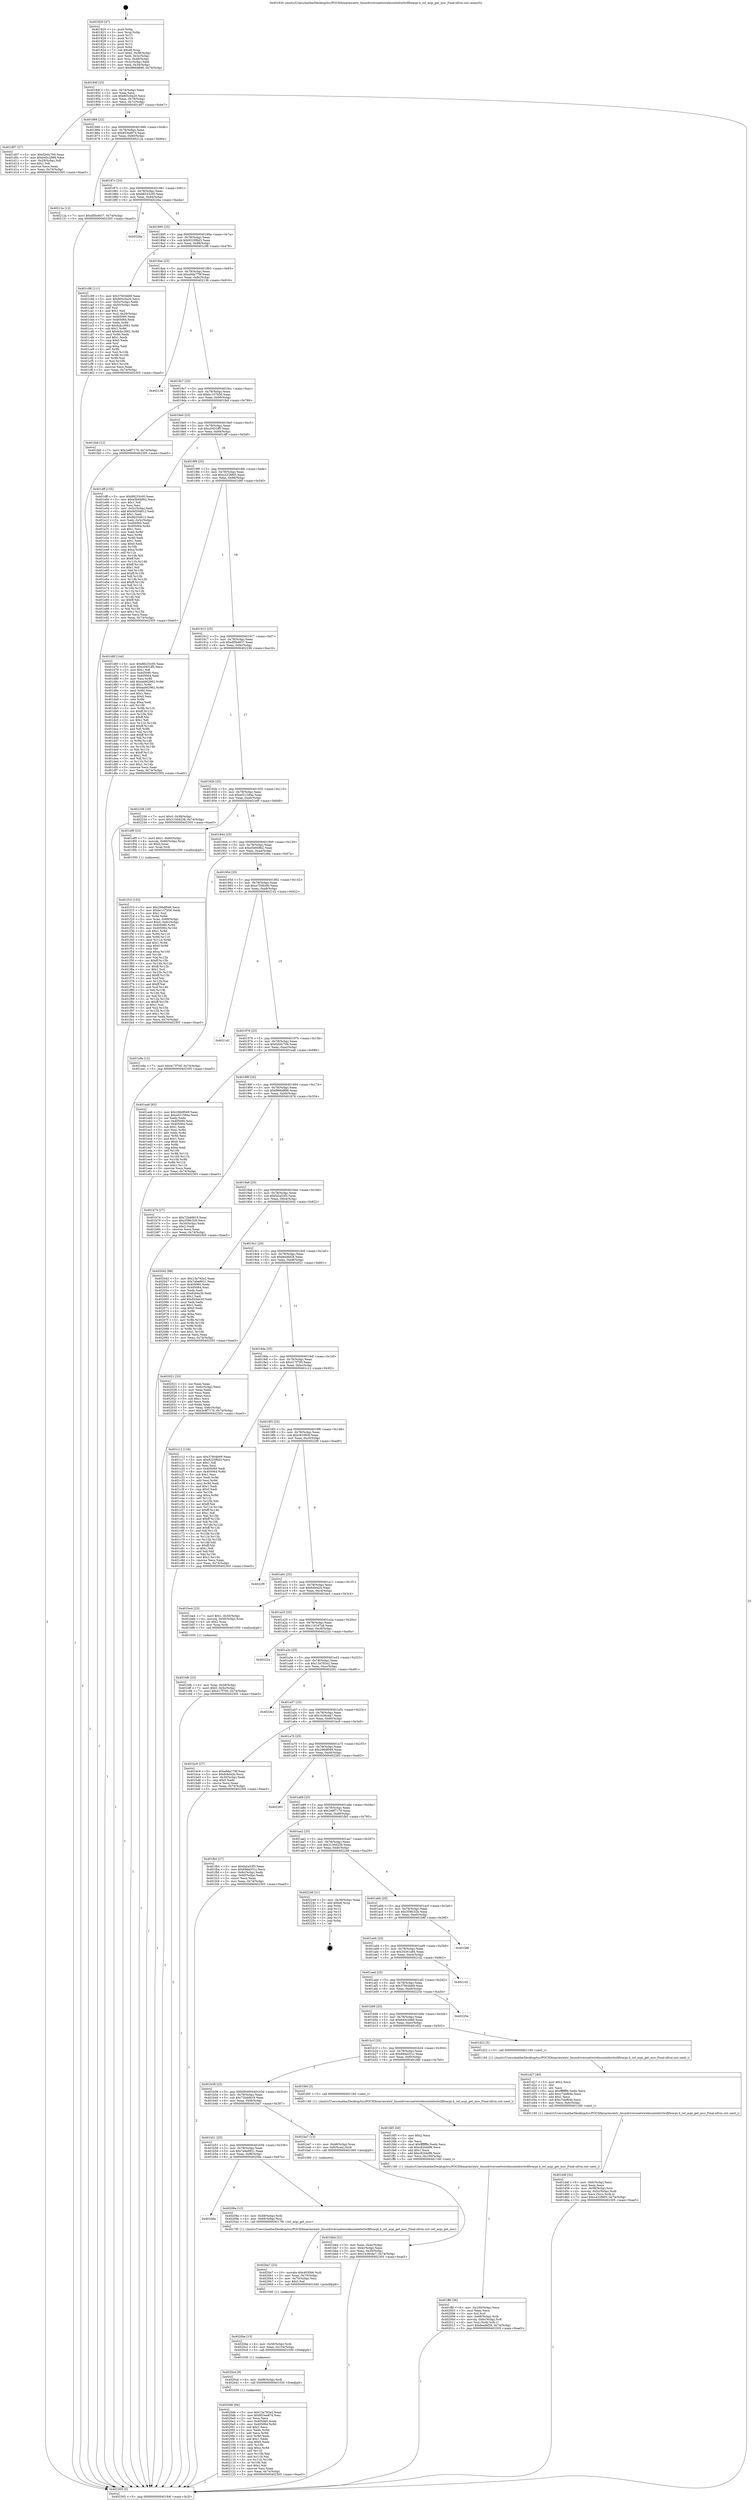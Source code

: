 digraph "0x401820" {
  label = "0x401820 (/mnt/c/Users/mathe/Desktop/tcc/POCII/binaries/extr_linuxdriversnetwirelessinteliwlwififwacpi.h_iwl_acpi_get_mcc_Final-ollvm.out::main(0))"
  labelloc = "t"
  node[shape=record]

  Entry [label="",width=0.3,height=0.3,shape=circle,fillcolor=black,style=filled]
  "0x40184f" [label="{
     0x40184f [23]\l
     | [instrs]\l
     &nbsp;&nbsp;0x40184f \<+3\>: mov -0x74(%rbp),%eax\l
     &nbsp;&nbsp;0x401852 \<+2\>: mov %eax,%ecx\l
     &nbsp;&nbsp;0x401854 \<+6\>: sub $0x805c0a20,%ecx\l
     &nbsp;&nbsp;0x40185a \<+3\>: mov %eax,-0x78(%rbp)\l
     &nbsp;&nbsp;0x40185d \<+3\>: mov %ecx,-0x7c(%rbp)\l
     &nbsp;&nbsp;0x401860 \<+6\>: je 0000000000401d07 \<main+0x4e7\>\l
  }"]
  "0x401d07" [label="{
     0x401d07 [27]\l
     | [instrs]\l
     &nbsp;&nbsp;0x401d07 \<+5\>: mov $0xf2b0c709,%eax\l
     &nbsp;&nbsp;0x401d0c \<+5\>: mov $0x640c2868,%ecx\l
     &nbsp;&nbsp;0x401d11 \<+3\>: mov -0x29(%rbp),%dl\l
     &nbsp;&nbsp;0x401d14 \<+3\>: test $0x1,%dl\l
     &nbsp;&nbsp;0x401d17 \<+3\>: cmovne %ecx,%eax\l
     &nbsp;&nbsp;0x401d1a \<+3\>: mov %eax,-0x74(%rbp)\l
     &nbsp;&nbsp;0x401d1d \<+5\>: jmp 0000000000402305 \<main+0xae5\>\l
  }"]
  "0x401866" [label="{
     0x401866 [22]\l
     | [instrs]\l
     &nbsp;&nbsp;0x401866 \<+5\>: jmp 000000000040186b \<main+0x4b\>\l
     &nbsp;&nbsp;0x40186b \<+3\>: mov -0x78(%rbp),%eax\l
     &nbsp;&nbsp;0x40186e \<+5\>: sub $0x853ee87d,%eax\l
     &nbsp;&nbsp;0x401873 \<+3\>: mov %eax,-0x80(%rbp)\l
     &nbsp;&nbsp;0x401876 \<+6\>: je 000000000040212a \<main+0x90a\>\l
  }"]
  Exit [label="",width=0.3,height=0.3,shape=circle,fillcolor=black,style=filled,peripheries=2]
  "0x40212a" [label="{
     0x40212a [12]\l
     | [instrs]\l
     &nbsp;&nbsp;0x40212a \<+7\>: movl $0xdf5b4637,-0x74(%rbp)\l
     &nbsp;&nbsp;0x402131 \<+5\>: jmp 0000000000402305 \<main+0xae5\>\l
  }"]
  "0x40187c" [label="{
     0x40187c [25]\l
     | [instrs]\l
     &nbsp;&nbsp;0x40187c \<+5\>: jmp 0000000000401881 \<main+0x61\>\l
     &nbsp;&nbsp;0x401881 \<+3\>: mov -0x78(%rbp),%eax\l
     &nbsp;&nbsp;0x401884 \<+5\>: sub $0x88233c00,%eax\l
     &nbsp;&nbsp;0x401889 \<+6\>: mov %eax,-0x84(%rbp)\l
     &nbsp;&nbsp;0x40188f \<+6\>: je 000000000040226a \<main+0xa4a\>\l
  }"]
  "0x4020d6" [label="{
     0x4020d6 [84]\l
     | [instrs]\l
     &nbsp;&nbsp;0x4020d6 \<+5\>: mov $0x13a792e2,%eax\l
     &nbsp;&nbsp;0x4020db \<+5\>: mov $0x853ee87d,%esi\l
     &nbsp;&nbsp;0x4020e0 \<+2\>: xor %ecx,%ecx\l
     &nbsp;&nbsp;0x4020e2 \<+7\>: mov 0x405060,%edx\l
     &nbsp;&nbsp;0x4020e9 \<+8\>: mov 0x405064,%r8d\l
     &nbsp;&nbsp;0x4020f1 \<+3\>: sub $0x1,%ecx\l
     &nbsp;&nbsp;0x4020f4 \<+3\>: mov %edx,%r9d\l
     &nbsp;&nbsp;0x4020f7 \<+3\>: add %ecx,%r9d\l
     &nbsp;&nbsp;0x4020fa \<+4\>: imul %r9d,%edx\l
     &nbsp;&nbsp;0x4020fe \<+3\>: and $0x1,%edx\l
     &nbsp;&nbsp;0x402101 \<+3\>: cmp $0x0,%edx\l
     &nbsp;&nbsp;0x402104 \<+4\>: sete %r10b\l
     &nbsp;&nbsp;0x402108 \<+4\>: cmp $0xa,%r8d\l
     &nbsp;&nbsp;0x40210c \<+4\>: setl %r11b\l
     &nbsp;&nbsp;0x402110 \<+3\>: mov %r10b,%bl\l
     &nbsp;&nbsp;0x402113 \<+3\>: and %r11b,%bl\l
     &nbsp;&nbsp;0x402116 \<+3\>: xor %r11b,%r10b\l
     &nbsp;&nbsp;0x402119 \<+3\>: or %r10b,%bl\l
     &nbsp;&nbsp;0x40211c \<+3\>: test $0x1,%bl\l
     &nbsp;&nbsp;0x40211f \<+3\>: cmovne %esi,%eax\l
     &nbsp;&nbsp;0x402122 \<+3\>: mov %eax,-0x74(%rbp)\l
     &nbsp;&nbsp;0x402125 \<+5\>: jmp 0000000000402305 \<main+0xae5\>\l
  }"]
  "0x40226a" [label="{
     0x40226a\l
  }", style=dashed]
  "0x401895" [label="{
     0x401895 [25]\l
     | [instrs]\l
     &nbsp;&nbsp;0x401895 \<+5\>: jmp 000000000040189a \<main+0x7a\>\l
     &nbsp;&nbsp;0x40189a \<+3\>: mov -0x78(%rbp),%eax\l
     &nbsp;&nbsp;0x40189d \<+5\>: sub $0x9225f6d3,%eax\l
     &nbsp;&nbsp;0x4018a2 \<+6\>: mov %eax,-0x88(%rbp)\l
     &nbsp;&nbsp;0x4018a8 \<+6\>: je 0000000000401c98 \<main+0x478\>\l
  }"]
  "0x4020cd" [label="{
     0x4020cd [9]\l
     | [instrs]\l
     &nbsp;&nbsp;0x4020cd \<+4\>: mov -0x68(%rbp),%rdi\l
     &nbsp;&nbsp;0x4020d1 \<+5\>: call 0000000000401030 \<free@plt\>\l
     | [calls]\l
     &nbsp;&nbsp;0x401030 \{1\} (unknown)\l
  }"]
  "0x401c98" [label="{
     0x401c98 [111]\l
     | [instrs]\l
     &nbsp;&nbsp;0x401c98 \<+5\>: mov $0x37604b69,%eax\l
     &nbsp;&nbsp;0x401c9d \<+5\>: mov $0x805c0a20,%ecx\l
     &nbsp;&nbsp;0x401ca2 \<+3\>: mov -0x5c(%rbp),%edx\l
     &nbsp;&nbsp;0x401ca5 \<+3\>: cmp -0x50(%rbp),%edx\l
     &nbsp;&nbsp;0x401ca8 \<+4\>: setl %sil\l
     &nbsp;&nbsp;0x401cac \<+4\>: and $0x1,%sil\l
     &nbsp;&nbsp;0x401cb0 \<+4\>: mov %sil,-0x29(%rbp)\l
     &nbsp;&nbsp;0x401cb4 \<+7\>: mov 0x405060,%edx\l
     &nbsp;&nbsp;0x401cbb \<+7\>: mov 0x405064,%edi\l
     &nbsp;&nbsp;0x401cc2 \<+3\>: mov %edx,%r8d\l
     &nbsp;&nbsp;0x401cc5 \<+7\>: sub $0x6cbc3081,%r8d\l
     &nbsp;&nbsp;0x401ccc \<+4\>: sub $0x1,%r8d\l
     &nbsp;&nbsp;0x401cd0 \<+7\>: add $0x6cbc3081,%r8d\l
     &nbsp;&nbsp;0x401cd7 \<+4\>: imul %r8d,%edx\l
     &nbsp;&nbsp;0x401cdb \<+3\>: and $0x1,%edx\l
     &nbsp;&nbsp;0x401cde \<+3\>: cmp $0x0,%edx\l
     &nbsp;&nbsp;0x401ce1 \<+4\>: sete %sil\l
     &nbsp;&nbsp;0x401ce5 \<+3\>: cmp $0xa,%edi\l
     &nbsp;&nbsp;0x401ce8 \<+4\>: setl %r9b\l
     &nbsp;&nbsp;0x401cec \<+3\>: mov %sil,%r10b\l
     &nbsp;&nbsp;0x401cef \<+3\>: and %r9b,%r10b\l
     &nbsp;&nbsp;0x401cf2 \<+3\>: xor %r9b,%sil\l
     &nbsp;&nbsp;0x401cf5 \<+3\>: or %sil,%r10b\l
     &nbsp;&nbsp;0x401cf8 \<+4\>: test $0x1,%r10b\l
     &nbsp;&nbsp;0x401cfc \<+3\>: cmovne %ecx,%eax\l
     &nbsp;&nbsp;0x401cff \<+3\>: mov %eax,-0x74(%rbp)\l
     &nbsp;&nbsp;0x401d02 \<+5\>: jmp 0000000000402305 \<main+0xae5\>\l
  }"]
  "0x4018ae" [label="{
     0x4018ae [25]\l
     | [instrs]\l
     &nbsp;&nbsp;0x4018ae \<+5\>: jmp 00000000004018b3 \<main+0x93\>\l
     &nbsp;&nbsp;0x4018b3 \<+3\>: mov -0x78(%rbp),%eax\l
     &nbsp;&nbsp;0x4018b6 \<+5\>: sub $0xa9da779f,%eax\l
     &nbsp;&nbsp;0x4018bb \<+6\>: mov %eax,-0x8c(%rbp)\l
     &nbsp;&nbsp;0x4018c1 \<+6\>: je 0000000000402136 \<main+0x916\>\l
  }"]
  "0x4020be" [label="{
     0x4020be [15]\l
     | [instrs]\l
     &nbsp;&nbsp;0x4020be \<+4\>: mov -0x58(%rbp),%rdi\l
     &nbsp;&nbsp;0x4020c2 \<+6\>: mov %eax,-0x104(%rbp)\l
     &nbsp;&nbsp;0x4020c8 \<+5\>: call 0000000000401030 \<free@plt\>\l
     | [calls]\l
     &nbsp;&nbsp;0x401030 \{1\} (unknown)\l
  }"]
  "0x402136" [label="{
     0x402136\l
  }", style=dashed]
  "0x4018c7" [label="{
     0x4018c7 [25]\l
     | [instrs]\l
     &nbsp;&nbsp;0x4018c7 \<+5\>: jmp 00000000004018cc \<main+0xac\>\l
     &nbsp;&nbsp;0x4018cc \<+3\>: mov -0x78(%rbp),%eax\l
     &nbsp;&nbsp;0x4018cf \<+5\>: sub $0xbc157b56,%eax\l
     &nbsp;&nbsp;0x4018d4 \<+6\>: mov %eax,-0x90(%rbp)\l
     &nbsp;&nbsp;0x4018da \<+6\>: je 0000000000401fa9 \<main+0x789\>\l
  }"]
  "0x4020a7" [label="{
     0x4020a7 [23]\l
     | [instrs]\l
     &nbsp;&nbsp;0x4020a7 \<+10\>: movabs $0x4030b6,%rdi\l
     &nbsp;&nbsp;0x4020b1 \<+3\>: mov %eax,-0x70(%rbp)\l
     &nbsp;&nbsp;0x4020b4 \<+3\>: mov -0x70(%rbp),%esi\l
     &nbsp;&nbsp;0x4020b7 \<+2\>: mov $0x0,%al\l
     &nbsp;&nbsp;0x4020b9 \<+5\>: call 0000000000401040 \<printf@plt\>\l
     | [calls]\l
     &nbsp;&nbsp;0x401040 \{1\} (unknown)\l
  }"]
  "0x401fa9" [label="{
     0x401fa9 [12]\l
     | [instrs]\l
     &nbsp;&nbsp;0x401fa9 \<+7\>: movl $0x2e8f7176,-0x74(%rbp)\l
     &nbsp;&nbsp;0x401fb0 \<+5\>: jmp 0000000000402305 \<main+0xae5\>\l
  }"]
  "0x4018e0" [label="{
     0x4018e0 [25]\l
     | [instrs]\l
     &nbsp;&nbsp;0x4018e0 \<+5\>: jmp 00000000004018e5 \<main+0xc5\>\l
     &nbsp;&nbsp;0x4018e5 \<+3\>: mov -0x78(%rbp),%eax\l
     &nbsp;&nbsp;0x4018e8 \<+5\>: sub $0xc0451ff5,%eax\l
     &nbsp;&nbsp;0x4018ed \<+6\>: mov %eax,-0x94(%rbp)\l
     &nbsp;&nbsp;0x4018f3 \<+6\>: je 0000000000401dff \<main+0x5df\>\l
  }"]
  "0x401b6a" [label="{
     0x401b6a\l
  }", style=dashed]
  "0x401dff" [label="{
     0x401dff [155]\l
     | [instrs]\l
     &nbsp;&nbsp;0x401dff \<+5\>: mov $0x88233c00,%eax\l
     &nbsp;&nbsp;0x401e04 \<+5\>: mov $0xe5b949b2,%ecx\l
     &nbsp;&nbsp;0x401e09 \<+2\>: mov $0x1,%dl\l
     &nbsp;&nbsp;0x401e0b \<+2\>: xor %esi,%esi\l
     &nbsp;&nbsp;0x401e0d \<+3\>: mov -0x5c(%rbp),%edi\l
     &nbsp;&nbsp;0x401e10 \<+6\>: add $0x9d354612,%edi\l
     &nbsp;&nbsp;0x401e16 \<+3\>: add $0x1,%edi\l
     &nbsp;&nbsp;0x401e19 \<+6\>: sub $0x9d354612,%edi\l
     &nbsp;&nbsp;0x401e1f \<+3\>: mov %edi,-0x5c(%rbp)\l
     &nbsp;&nbsp;0x401e22 \<+7\>: mov 0x405060,%edi\l
     &nbsp;&nbsp;0x401e29 \<+8\>: mov 0x405064,%r8d\l
     &nbsp;&nbsp;0x401e31 \<+3\>: sub $0x1,%esi\l
     &nbsp;&nbsp;0x401e34 \<+3\>: mov %edi,%r9d\l
     &nbsp;&nbsp;0x401e37 \<+3\>: add %esi,%r9d\l
     &nbsp;&nbsp;0x401e3a \<+4\>: imul %r9d,%edi\l
     &nbsp;&nbsp;0x401e3e \<+3\>: and $0x1,%edi\l
     &nbsp;&nbsp;0x401e41 \<+3\>: cmp $0x0,%edi\l
     &nbsp;&nbsp;0x401e44 \<+4\>: sete %r10b\l
     &nbsp;&nbsp;0x401e48 \<+4\>: cmp $0xa,%r8d\l
     &nbsp;&nbsp;0x401e4c \<+4\>: setl %r11b\l
     &nbsp;&nbsp;0x401e50 \<+3\>: mov %r10b,%bl\l
     &nbsp;&nbsp;0x401e53 \<+3\>: xor $0xff,%bl\l
     &nbsp;&nbsp;0x401e56 \<+3\>: mov %r11b,%r14b\l
     &nbsp;&nbsp;0x401e59 \<+4\>: xor $0xff,%r14b\l
     &nbsp;&nbsp;0x401e5d \<+3\>: xor $0x1,%dl\l
     &nbsp;&nbsp;0x401e60 \<+3\>: mov %bl,%r15b\l
     &nbsp;&nbsp;0x401e63 \<+4\>: and $0xff,%r15b\l
     &nbsp;&nbsp;0x401e67 \<+3\>: and %dl,%r10b\l
     &nbsp;&nbsp;0x401e6a \<+3\>: mov %r14b,%r12b\l
     &nbsp;&nbsp;0x401e6d \<+4\>: and $0xff,%r12b\l
     &nbsp;&nbsp;0x401e71 \<+3\>: and %dl,%r11b\l
     &nbsp;&nbsp;0x401e74 \<+3\>: or %r10b,%r15b\l
     &nbsp;&nbsp;0x401e77 \<+3\>: or %r11b,%r12b\l
     &nbsp;&nbsp;0x401e7a \<+3\>: xor %r12b,%r15b\l
     &nbsp;&nbsp;0x401e7d \<+3\>: or %r14b,%bl\l
     &nbsp;&nbsp;0x401e80 \<+3\>: xor $0xff,%bl\l
     &nbsp;&nbsp;0x401e83 \<+3\>: or $0x1,%dl\l
     &nbsp;&nbsp;0x401e86 \<+2\>: and %dl,%bl\l
     &nbsp;&nbsp;0x401e88 \<+3\>: or %bl,%r15b\l
     &nbsp;&nbsp;0x401e8b \<+4\>: test $0x1,%r15b\l
     &nbsp;&nbsp;0x401e8f \<+3\>: cmovne %ecx,%eax\l
     &nbsp;&nbsp;0x401e92 \<+3\>: mov %eax,-0x74(%rbp)\l
     &nbsp;&nbsp;0x401e95 \<+5\>: jmp 0000000000402305 \<main+0xae5\>\l
  }"]
  "0x4018f9" [label="{
     0x4018f9 [25]\l
     | [instrs]\l
     &nbsp;&nbsp;0x4018f9 \<+5\>: jmp 00000000004018fe \<main+0xde\>\l
     &nbsp;&nbsp;0x4018fe \<+3\>: mov -0x78(%rbp),%eax\l
     &nbsp;&nbsp;0x401901 \<+5\>: sub $0xc42286f3,%eax\l
     &nbsp;&nbsp;0x401906 \<+6\>: mov %eax,-0x98(%rbp)\l
     &nbsp;&nbsp;0x40190c \<+6\>: je 0000000000401d6f \<main+0x54f\>\l
  }"]
  "0x40209a" [label="{
     0x40209a [13]\l
     | [instrs]\l
     &nbsp;&nbsp;0x40209a \<+4\>: mov -0x58(%rbp),%rdi\l
     &nbsp;&nbsp;0x40209e \<+4\>: mov -0x68(%rbp),%rsi\l
     &nbsp;&nbsp;0x4020a2 \<+5\>: call 00000000004017f0 \<iwl_acpi_get_mcc\>\l
     | [calls]\l
     &nbsp;&nbsp;0x4017f0 \{1\} (/mnt/c/Users/mathe/Desktop/tcc/POCII/binaries/extr_linuxdriversnetwirelessinteliwlwififwacpi.h_iwl_acpi_get_mcc_Final-ollvm.out::iwl_acpi_get_mcc)\l
  }"]
  "0x401d6f" [label="{
     0x401d6f [144]\l
     | [instrs]\l
     &nbsp;&nbsp;0x401d6f \<+5\>: mov $0x88233c00,%eax\l
     &nbsp;&nbsp;0x401d74 \<+5\>: mov $0xc0451ff5,%ecx\l
     &nbsp;&nbsp;0x401d79 \<+2\>: mov $0x1,%dl\l
     &nbsp;&nbsp;0x401d7b \<+7\>: mov 0x405060,%esi\l
     &nbsp;&nbsp;0x401d82 \<+7\>: mov 0x405064,%edi\l
     &nbsp;&nbsp;0x401d89 \<+3\>: mov %esi,%r8d\l
     &nbsp;&nbsp;0x401d8c \<+7\>: add $0xaa662962,%r8d\l
     &nbsp;&nbsp;0x401d93 \<+4\>: sub $0x1,%r8d\l
     &nbsp;&nbsp;0x401d97 \<+7\>: sub $0xaa662962,%r8d\l
     &nbsp;&nbsp;0x401d9e \<+4\>: imul %r8d,%esi\l
     &nbsp;&nbsp;0x401da2 \<+3\>: and $0x1,%esi\l
     &nbsp;&nbsp;0x401da5 \<+3\>: cmp $0x0,%esi\l
     &nbsp;&nbsp;0x401da8 \<+4\>: sete %r9b\l
     &nbsp;&nbsp;0x401dac \<+3\>: cmp $0xa,%edi\l
     &nbsp;&nbsp;0x401daf \<+4\>: setl %r10b\l
     &nbsp;&nbsp;0x401db3 \<+3\>: mov %r9b,%r11b\l
     &nbsp;&nbsp;0x401db6 \<+4\>: xor $0xff,%r11b\l
     &nbsp;&nbsp;0x401dba \<+3\>: mov %r10b,%bl\l
     &nbsp;&nbsp;0x401dbd \<+3\>: xor $0xff,%bl\l
     &nbsp;&nbsp;0x401dc0 \<+3\>: xor $0x1,%dl\l
     &nbsp;&nbsp;0x401dc3 \<+3\>: mov %r11b,%r14b\l
     &nbsp;&nbsp;0x401dc6 \<+4\>: and $0xff,%r14b\l
     &nbsp;&nbsp;0x401dca \<+3\>: and %dl,%r9b\l
     &nbsp;&nbsp;0x401dcd \<+3\>: mov %bl,%r15b\l
     &nbsp;&nbsp;0x401dd0 \<+4\>: and $0xff,%r15b\l
     &nbsp;&nbsp;0x401dd4 \<+3\>: and %dl,%r10b\l
     &nbsp;&nbsp;0x401dd7 \<+3\>: or %r9b,%r14b\l
     &nbsp;&nbsp;0x401dda \<+3\>: or %r10b,%r15b\l
     &nbsp;&nbsp;0x401ddd \<+3\>: xor %r15b,%r14b\l
     &nbsp;&nbsp;0x401de0 \<+3\>: or %bl,%r11b\l
     &nbsp;&nbsp;0x401de3 \<+4\>: xor $0xff,%r11b\l
     &nbsp;&nbsp;0x401de7 \<+3\>: or $0x1,%dl\l
     &nbsp;&nbsp;0x401dea \<+3\>: and %dl,%r11b\l
     &nbsp;&nbsp;0x401ded \<+3\>: or %r11b,%r14b\l
     &nbsp;&nbsp;0x401df0 \<+4\>: test $0x1,%r14b\l
     &nbsp;&nbsp;0x401df4 \<+3\>: cmovne %ecx,%eax\l
     &nbsp;&nbsp;0x401df7 \<+3\>: mov %eax,-0x74(%rbp)\l
     &nbsp;&nbsp;0x401dfa \<+5\>: jmp 0000000000402305 \<main+0xae5\>\l
  }"]
  "0x401912" [label="{
     0x401912 [25]\l
     | [instrs]\l
     &nbsp;&nbsp;0x401912 \<+5\>: jmp 0000000000401917 \<main+0xf7\>\l
     &nbsp;&nbsp;0x401917 \<+3\>: mov -0x78(%rbp),%eax\l
     &nbsp;&nbsp;0x40191a \<+5\>: sub $0xdf5b4637,%eax\l
     &nbsp;&nbsp;0x40191f \<+6\>: mov %eax,-0x9c(%rbp)\l
     &nbsp;&nbsp;0x401925 \<+6\>: je 0000000000402236 \<main+0xa16\>\l
  }"]
  "0x401ffd" [label="{
     0x401ffd [36]\l
     | [instrs]\l
     &nbsp;&nbsp;0x401ffd \<+6\>: mov -0x100(%rbp),%ecx\l
     &nbsp;&nbsp;0x402003 \<+3\>: imul %eax,%ecx\l
     &nbsp;&nbsp;0x402006 \<+3\>: mov %cl,%sil\l
     &nbsp;&nbsp;0x402009 \<+4\>: mov -0x68(%rbp),%rdi\l
     &nbsp;&nbsp;0x40200d \<+4\>: movslq -0x6c(%rbp),%r8\l
     &nbsp;&nbsp;0x402011 \<+4\>: mov %sil,(%rdi,%r8,1)\l
     &nbsp;&nbsp;0x402015 \<+7\>: movl $0xfeedbf28,-0x74(%rbp)\l
     &nbsp;&nbsp;0x40201c \<+5\>: jmp 0000000000402305 \<main+0xae5\>\l
  }"]
  "0x402236" [label="{
     0x402236 [19]\l
     | [instrs]\l
     &nbsp;&nbsp;0x402236 \<+7\>: movl $0x0,-0x38(%rbp)\l
     &nbsp;&nbsp;0x40223d \<+7\>: movl $0x3150d238,-0x74(%rbp)\l
     &nbsp;&nbsp;0x402244 \<+5\>: jmp 0000000000402305 \<main+0xae5\>\l
  }"]
  "0x40192b" [label="{
     0x40192b [25]\l
     | [instrs]\l
     &nbsp;&nbsp;0x40192b \<+5\>: jmp 0000000000401930 \<main+0x110\>\l
     &nbsp;&nbsp;0x401930 \<+3\>: mov -0x78(%rbp),%eax\l
     &nbsp;&nbsp;0x401933 \<+5\>: sub $0xe021584a,%eax\l
     &nbsp;&nbsp;0x401938 \<+6\>: mov %eax,-0xa0(%rbp)\l
     &nbsp;&nbsp;0x40193e \<+6\>: je 0000000000401ef9 \<main+0x6d9\>\l
  }"]
  "0x401fd5" [label="{
     0x401fd5 [40]\l
     | [instrs]\l
     &nbsp;&nbsp;0x401fd5 \<+5\>: mov $0x2,%ecx\l
     &nbsp;&nbsp;0x401fda \<+1\>: cltd\l
     &nbsp;&nbsp;0x401fdb \<+2\>: idiv %ecx\l
     &nbsp;&nbsp;0x401fdd \<+6\>: imul $0xfffffffe,%edx,%ecx\l
     &nbsp;&nbsp;0x401fe3 \<+6\>: sub $0xc8244df6,%ecx\l
     &nbsp;&nbsp;0x401fe9 \<+3\>: add $0x1,%ecx\l
     &nbsp;&nbsp;0x401fec \<+6\>: add $0xc8244df6,%ecx\l
     &nbsp;&nbsp;0x401ff2 \<+6\>: mov %ecx,-0x100(%rbp)\l
     &nbsp;&nbsp;0x401ff8 \<+5\>: call 0000000000401160 \<next_i\>\l
     | [calls]\l
     &nbsp;&nbsp;0x401160 \{1\} (/mnt/c/Users/mathe/Desktop/tcc/POCII/binaries/extr_linuxdriversnetwirelessinteliwlwififwacpi.h_iwl_acpi_get_mcc_Final-ollvm.out::next_i)\l
  }"]
  "0x401ef9" [label="{
     0x401ef9 [23]\l
     | [instrs]\l
     &nbsp;&nbsp;0x401ef9 \<+7\>: movl $0x1,-0x60(%rbp)\l
     &nbsp;&nbsp;0x401f00 \<+4\>: movslq -0x60(%rbp),%rax\l
     &nbsp;&nbsp;0x401f04 \<+4\>: shl $0x0,%rax\l
     &nbsp;&nbsp;0x401f08 \<+3\>: mov %rax,%rdi\l
     &nbsp;&nbsp;0x401f0b \<+5\>: call 0000000000401050 \<malloc@plt\>\l
     | [calls]\l
     &nbsp;&nbsp;0x401050 \{1\} (unknown)\l
  }"]
  "0x401944" [label="{
     0x401944 [25]\l
     | [instrs]\l
     &nbsp;&nbsp;0x401944 \<+5\>: jmp 0000000000401949 \<main+0x129\>\l
     &nbsp;&nbsp;0x401949 \<+3\>: mov -0x78(%rbp),%eax\l
     &nbsp;&nbsp;0x40194c \<+5\>: sub $0xe5b949b2,%eax\l
     &nbsp;&nbsp;0x401951 \<+6\>: mov %eax,-0xa4(%rbp)\l
     &nbsp;&nbsp;0x401957 \<+6\>: je 0000000000401e9a \<main+0x67a\>\l
  }"]
  "0x401f10" [label="{
     0x401f10 [153]\l
     | [instrs]\l
     &nbsp;&nbsp;0x401f10 \<+5\>: mov $0x296df049,%ecx\l
     &nbsp;&nbsp;0x401f15 \<+5\>: mov $0xbc157b56,%edx\l
     &nbsp;&nbsp;0x401f1a \<+3\>: mov $0x1,%sil\l
     &nbsp;&nbsp;0x401f1d \<+3\>: xor %r8d,%r8d\l
     &nbsp;&nbsp;0x401f20 \<+4\>: mov %rax,-0x68(%rbp)\l
     &nbsp;&nbsp;0x401f24 \<+7\>: movl $0x0,-0x6c(%rbp)\l
     &nbsp;&nbsp;0x401f2b \<+8\>: mov 0x405060,%r9d\l
     &nbsp;&nbsp;0x401f33 \<+8\>: mov 0x405064,%r10d\l
     &nbsp;&nbsp;0x401f3b \<+4\>: sub $0x1,%r8d\l
     &nbsp;&nbsp;0x401f3f \<+3\>: mov %r9d,%r11d\l
     &nbsp;&nbsp;0x401f42 \<+3\>: add %r8d,%r11d\l
     &nbsp;&nbsp;0x401f45 \<+4\>: imul %r11d,%r9d\l
     &nbsp;&nbsp;0x401f49 \<+4\>: and $0x1,%r9d\l
     &nbsp;&nbsp;0x401f4d \<+4\>: cmp $0x0,%r9d\l
     &nbsp;&nbsp;0x401f51 \<+3\>: sete %bl\l
     &nbsp;&nbsp;0x401f54 \<+4\>: cmp $0xa,%r10d\l
     &nbsp;&nbsp;0x401f58 \<+4\>: setl %r14b\l
     &nbsp;&nbsp;0x401f5c \<+3\>: mov %bl,%r15b\l
     &nbsp;&nbsp;0x401f5f \<+4\>: xor $0xff,%r15b\l
     &nbsp;&nbsp;0x401f63 \<+3\>: mov %r14b,%r12b\l
     &nbsp;&nbsp;0x401f66 \<+4\>: xor $0xff,%r12b\l
     &nbsp;&nbsp;0x401f6a \<+4\>: xor $0x1,%sil\l
     &nbsp;&nbsp;0x401f6e \<+3\>: mov %r15b,%r13b\l
     &nbsp;&nbsp;0x401f71 \<+4\>: and $0xff,%r13b\l
     &nbsp;&nbsp;0x401f75 \<+3\>: and %sil,%bl\l
     &nbsp;&nbsp;0x401f78 \<+3\>: mov %r12b,%al\l
     &nbsp;&nbsp;0x401f7b \<+2\>: and $0xff,%al\l
     &nbsp;&nbsp;0x401f7d \<+3\>: and %sil,%r14b\l
     &nbsp;&nbsp;0x401f80 \<+3\>: or %bl,%r13b\l
     &nbsp;&nbsp;0x401f83 \<+3\>: or %r14b,%al\l
     &nbsp;&nbsp;0x401f86 \<+3\>: xor %al,%r13b\l
     &nbsp;&nbsp;0x401f89 \<+3\>: or %r12b,%r15b\l
     &nbsp;&nbsp;0x401f8c \<+4\>: xor $0xff,%r15b\l
     &nbsp;&nbsp;0x401f90 \<+4\>: or $0x1,%sil\l
     &nbsp;&nbsp;0x401f94 \<+3\>: and %sil,%r15b\l
     &nbsp;&nbsp;0x401f97 \<+3\>: or %r15b,%r13b\l
     &nbsp;&nbsp;0x401f9a \<+4\>: test $0x1,%r13b\l
     &nbsp;&nbsp;0x401f9e \<+3\>: cmovne %edx,%ecx\l
     &nbsp;&nbsp;0x401fa1 \<+3\>: mov %ecx,-0x74(%rbp)\l
     &nbsp;&nbsp;0x401fa4 \<+5\>: jmp 0000000000402305 \<main+0xae5\>\l
  }"]
  "0x401e9a" [label="{
     0x401e9a [12]\l
     | [instrs]\l
     &nbsp;&nbsp;0x401e9a \<+7\>: movl $0x417f700,-0x74(%rbp)\l
     &nbsp;&nbsp;0x401ea1 \<+5\>: jmp 0000000000402305 \<main+0xae5\>\l
  }"]
  "0x40195d" [label="{
     0x40195d [25]\l
     | [instrs]\l
     &nbsp;&nbsp;0x40195d \<+5\>: jmp 0000000000401962 \<main+0x142\>\l
     &nbsp;&nbsp;0x401962 \<+3\>: mov -0x78(%rbp),%eax\l
     &nbsp;&nbsp;0x401965 \<+5\>: sub $0xe720bc0b,%eax\l
     &nbsp;&nbsp;0x40196a \<+6\>: mov %eax,-0xa8(%rbp)\l
     &nbsp;&nbsp;0x401970 \<+6\>: je 0000000000402142 \<main+0x922\>\l
  }"]
  "0x401d4f" [label="{
     0x401d4f [32]\l
     | [instrs]\l
     &nbsp;&nbsp;0x401d4f \<+6\>: mov -0xfc(%rbp),%ecx\l
     &nbsp;&nbsp;0x401d55 \<+3\>: imul %eax,%ecx\l
     &nbsp;&nbsp;0x401d58 \<+4\>: mov -0x58(%rbp),%rsi\l
     &nbsp;&nbsp;0x401d5c \<+4\>: movslq -0x5c(%rbp),%rdi\l
     &nbsp;&nbsp;0x401d60 \<+3\>: mov %ecx,(%rsi,%rdi,4)\l
     &nbsp;&nbsp;0x401d63 \<+7\>: movl $0xc42286f3,-0x74(%rbp)\l
     &nbsp;&nbsp;0x401d6a \<+5\>: jmp 0000000000402305 \<main+0xae5\>\l
  }"]
  "0x402142" [label="{
     0x402142\l
  }", style=dashed]
  "0x401976" [label="{
     0x401976 [25]\l
     | [instrs]\l
     &nbsp;&nbsp;0x401976 \<+5\>: jmp 000000000040197b \<main+0x15b\>\l
     &nbsp;&nbsp;0x40197b \<+3\>: mov -0x78(%rbp),%eax\l
     &nbsp;&nbsp;0x40197e \<+5\>: sub $0xf2b0c709,%eax\l
     &nbsp;&nbsp;0x401983 \<+6\>: mov %eax,-0xac(%rbp)\l
     &nbsp;&nbsp;0x401989 \<+6\>: je 0000000000401ea6 \<main+0x686\>\l
  }"]
  "0x401d27" [label="{
     0x401d27 [40]\l
     | [instrs]\l
     &nbsp;&nbsp;0x401d27 \<+5\>: mov $0x2,%ecx\l
     &nbsp;&nbsp;0x401d2c \<+1\>: cltd\l
     &nbsp;&nbsp;0x401d2d \<+2\>: idiv %ecx\l
     &nbsp;&nbsp;0x401d2f \<+6\>: imul $0xfffffffe,%edx,%ecx\l
     &nbsp;&nbsp;0x401d35 \<+6\>: add $0xc7abf64b,%ecx\l
     &nbsp;&nbsp;0x401d3b \<+3\>: add $0x1,%ecx\l
     &nbsp;&nbsp;0x401d3e \<+6\>: sub $0xc7abf64b,%ecx\l
     &nbsp;&nbsp;0x401d44 \<+6\>: mov %ecx,-0xfc(%rbp)\l
     &nbsp;&nbsp;0x401d4a \<+5\>: call 0000000000401160 \<next_i\>\l
     | [calls]\l
     &nbsp;&nbsp;0x401160 \{1\} (/mnt/c/Users/mathe/Desktop/tcc/POCII/binaries/extr_linuxdriversnetwirelessinteliwlwififwacpi.h_iwl_acpi_get_mcc_Final-ollvm.out::next_i)\l
  }"]
  "0x401ea6" [label="{
     0x401ea6 [83]\l
     | [instrs]\l
     &nbsp;&nbsp;0x401ea6 \<+5\>: mov $0x296df049,%eax\l
     &nbsp;&nbsp;0x401eab \<+5\>: mov $0xe021584a,%ecx\l
     &nbsp;&nbsp;0x401eb0 \<+2\>: xor %edx,%edx\l
     &nbsp;&nbsp;0x401eb2 \<+7\>: mov 0x405060,%esi\l
     &nbsp;&nbsp;0x401eb9 \<+7\>: mov 0x405064,%edi\l
     &nbsp;&nbsp;0x401ec0 \<+3\>: sub $0x1,%edx\l
     &nbsp;&nbsp;0x401ec3 \<+3\>: mov %esi,%r8d\l
     &nbsp;&nbsp;0x401ec6 \<+3\>: add %edx,%r8d\l
     &nbsp;&nbsp;0x401ec9 \<+4\>: imul %r8d,%esi\l
     &nbsp;&nbsp;0x401ecd \<+3\>: and $0x1,%esi\l
     &nbsp;&nbsp;0x401ed0 \<+3\>: cmp $0x0,%esi\l
     &nbsp;&nbsp;0x401ed3 \<+4\>: sete %r9b\l
     &nbsp;&nbsp;0x401ed7 \<+3\>: cmp $0xa,%edi\l
     &nbsp;&nbsp;0x401eda \<+4\>: setl %r10b\l
     &nbsp;&nbsp;0x401ede \<+3\>: mov %r9b,%r11b\l
     &nbsp;&nbsp;0x401ee1 \<+3\>: and %r10b,%r11b\l
     &nbsp;&nbsp;0x401ee4 \<+3\>: xor %r10b,%r9b\l
     &nbsp;&nbsp;0x401ee7 \<+3\>: or %r9b,%r11b\l
     &nbsp;&nbsp;0x401eea \<+4\>: test $0x1,%r11b\l
     &nbsp;&nbsp;0x401eee \<+3\>: cmovne %ecx,%eax\l
     &nbsp;&nbsp;0x401ef1 \<+3\>: mov %eax,-0x74(%rbp)\l
     &nbsp;&nbsp;0x401ef4 \<+5\>: jmp 0000000000402305 \<main+0xae5\>\l
  }"]
  "0x40198f" [label="{
     0x40198f [25]\l
     | [instrs]\l
     &nbsp;&nbsp;0x40198f \<+5\>: jmp 0000000000401994 \<main+0x174\>\l
     &nbsp;&nbsp;0x401994 \<+3\>: mov -0x78(%rbp),%eax\l
     &nbsp;&nbsp;0x401997 \<+5\>: sub $0xf866d888,%eax\l
     &nbsp;&nbsp;0x40199c \<+6\>: mov %eax,-0xb0(%rbp)\l
     &nbsp;&nbsp;0x4019a2 \<+6\>: je 0000000000401b74 \<main+0x354\>\l
  }"]
  "0x401bfb" [label="{
     0x401bfb [23]\l
     | [instrs]\l
     &nbsp;&nbsp;0x401bfb \<+4\>: mov %rax,-0x58(%rbp)\l
     &nbsp;&nbsp;0x401bff \<+7\>: movl $0x0,-0x5c(%rbp)\l
     &nbsp;&nbsp;0x401c06 \<+7\>: movl $0x417f700,-0x74(%rbp)\l
     &nbsp;&nbsp;0x401c0d \<+5\>: jmp 0000000000402305 \<main+0xae5\>\l
  }"]
  "0x401b74" [label="{
     0x401b74 [27]\l
     | [instrs]\l
     &nbsp;&nbsp;0x401b74 \<+5\>: mov $0x72bdd619,%eax\l
     &nbsp;&nbsp;0x401b79 \<+5\>: mov $0x359fc32b,%ecx\l
     &nbsp;&nbsp;0x401b7e \<+3\>: mov -0x34(%rbp),%edx\l
     &nbsp;&nbsp;0x401b81 \<+3\>: cmp $0x2,%edx\l
     &nbsp;&nbsp;0x401b84 \<+3\>: cmovne %ecx,%eax\l
     &nbsp;&nbsp;0x401b87 \<+3\>: mov %eax,-0x74(%rbp)\l
     &nbsp;&nbsp;0x401b8a \<+5\>: jmp 0000000000402305 \<main+0xae5\>\l
  }"]
  "0x4019a8" [label="{
     0x4019a8 [25]\l
     | [instrs]\l
     &nbsp;&nbsp;0x4019a8 \<+5\>: jmp 00000000004019ad \<main+0x18d\>\l
     &nbsp;&nbsp;0x4019ad \<+3\>: mov -0x78(%rbp),%eax\l
     &nbsp;&nbsp;0x4019b0 \<+5\>: sub $0xfa2a53f3,%eax\l
     &nbsp;&nbsp;0x4019b5 \<+6\>: mov %eax,-0xb4(%rbp)\l
     &nbsp;&nbsp;0x4019bb \<+6\>: je 0000000000402042 \<main+0x822\>\l
  }"]
  "0x402305" [label="{
     0x402305 [5]\l
     | [instrs]\l
     &nbsp;&nbsp;0x402305 \<+5\>: jmp 000000000040184f \<main+0x2f\>\l
  }"]
  "0x401820" [label="{
     0x401820 [47]\l
     | [instrs]\l
     &nbsp;&nbsp;0x401820 \<+1\>: push %rbp\l
     &nbsp;&nbsp;0x401821 \<+3\>: mov %rsp,%rbp\l
     &nbsp;&nbsp;0x401824 \<+2\>: push %r15\l
     &nbsp;&nbsp;0x401826 \<+2\>: push %r14\l
     &nbsp;&nbsp;0x401828 \<+2\>: push %r13\l
     &nbsp;&nbsp;0x40182a \<+2\>: push %r12\l
     &nbsp;&nbsp;0x40182c \<+1\>: push %rbx\l
     &nbsp;&nbsp;0x40182d \<+7\>: sub $0xe8,%rsp\l
     &nbsp;&nbsp;0x401834 \<+7\>: movl $0x0,-0x38(%rbp)\l
     &nbsp;&nbsp;0x40183b \<+3\>: mov %edi,-0x3c(%rbp)\l
     &nbsp;&nbsp;0x40183e \<+4\>: mov %rsi,-0x48(%rbp)\l
     &nbsp;&nbsp;0x401842 \<+3\>: mov -0x3c(%rbp),%edi\l
     &nbsp;&nbsp;0x401845 \<+3\>: mov %edi,-0x34(%rbp)\l
     &nbsp;&nbsp;0x401848 \<+7\>: movl $0xf866d888,-0x74(%rbp)\l
  }"]
  "0x401bb4" [label="{
     0x401bb4 [21]\l
     | [instrs]\l
     &nbsp;&nbsp;0x401bb4 \<+3\>: mov %eax,-0x4c(%rbp)\l
     &nbsp;&nbsp;0x401bb7 \<+3\>: mov -0x4c(%rbp),%eax\l
     &nbsp;&nbsp;0x401bba \<+3\>: mov %eax,-0x30(%rbp)\l
     &nbsp;&nbsp;0x401bbd \<+7\>: movl $0x1b36cda7,-0x74(%rbp)\l
     &nbsp;&nbsp;0x401bc4 \<+5\>: jmp 0000000000402305 \<main+0xae5\>\l
  }"]
  "0x402042" [label="{
     0x402042 [88]\l
     | [instrs]\l
     &nbsp;&nbsp;0x402042 \<+5\>: mov $0x13a792e2,%eax\l
     &nbsp;&nbsp;0x402047 \<+5\>: mov $0x7a9a9921,%ecx\l
     &nbsp;&nbsp;0x40204c \<+7\>: mov 0x405060,%edx\l
     &nbsp;&nbsp;0x402053 \<+7\>: mov 0x405064,%esi\l
     &nbsp;&nbsp;0x40205a \<+2\>: mov %edx,%edi\l
     &nbsp;&nbsp;0x40205c \<+6\>: sub $0x8294e30,%edi\l
     &nbsp;&nbsp;0x402062 \<+3\>: sub $0x1,%edi\l
     &nbsp;&nbsp;0x402065 \<+6\>: add $0x8294e30,%edi\l
     &nbsp;&nbsp;0x40206b \<+3\>: imul %edi,%edx\l
     &nbsp;&nbsp;0x40206e \<+3\>: and $0x1,%edx\l
     &nbsp;&nbsp;0x402071 \<+3\>: cmp $0x0,%edx\l
     &nbsp;&nbsp;0x402074 \<+4\>: sete %r8b\l
     &nbsp;&nbsp;0x402078 \<+3\>: cmp $0xa,%esi\l
     &nbsp;&nbsp;0x40207b \<+4\>: setl %r9b\l
     &nbsp;&nbsp;0x40207f \<+3\>: mov %r8b,%r10b\l
     &nbsp;&nbsp;0x402082 \<+3\>: and %r9b,%r10b\l
     &nbsp;&nbsp;0x402085 \<+3\>: xor %r9b,%r8b\l
     &nbsp;&nbsp;0x402088 \<+3\>: or %r8b,%r10b\l
     &nbsp;&nbsp;0x40208b \<+4\>: test $0x1,%r10b\l
     &nbsp;&nbsp;0x40208f \<+3\>: cmovne %ecx,%eax\l
     &nbsp;&nbsp;0x402092 \<+3\>: mov %eax,-0x74(%rbp)\l
     &nbsp;&nbsp;0x402095 \<+5\>: jmp 0000000000402305 \<main+0xae5\>\l
  }"]
  "0x4019c1" [label="{
     0x4019c1 [25]\l
     | [instrs]\l
     &nbsp;&nbsp;0x4019c1 \<+5\>: jmp 00000000004019c6 \<main+0x1a6\>\l
     &nbsp;&nbsp;0x4019c6 \<+3\>: mov -0x78(%rbp),%eax\l
     &nbsp;&nbsp;0x4019c9 \<+5\>: sub $0xfeedbf28,%eax\l
     &nbsp;&nbsp;0x4019ce \<+6\>: mov %eax,-0xb8(%rbp)\l
     &nbsp;&nbsp;0x4019d4 \<+6\>: je 0000000000402021 \<main+0x801\>\l
  }"]
  "0x401b51" [label="{
     0x401b51 [25]\l
     | [instrs]\l
     &nbsp;&nbsp;0x401b51 \<+5\>: jmp 0000000000401b56 \<main+0x336\>\l
     &nbsp;&nbsp;0x401b56 \<+3\>: mov -0x78(%rbp),%eax\l
     &nbsp;&nbsp;0x401b59 \<+5\>: sub $0x7a9a9921,%eax\l
     &nbsp;&nbsp;0x401b5e \<+6\>: mov %eax,-0xf8(%rbp)\l
     &nbsp;&nbsp;0x401b64 \<+6\>: je 000000000040209a \<main+0x87a\>\l
  }"]
  "0x402021" [label="{
     0x402021 [33]\l
     | [instrs]\l
     &nbsp;&nbsp;0x402021 \<+2\>: xor %eax,%eax\l
     &nbsp;&nbsp;0x402023 \<+3\>: mov -0x6c(%rbp),%ecx\l
     &nbsp;&nbsp;0x402026 \<+2\>: mov %eax,%edx\l
     &nbsp;&nbsp;0x402028 \<+2\>: sub %ecx,%edx\l
     &nbsp;&nbsp;0x40202a \<+2\>: mov %eax,%ecx\l
     &nbsp;&nbsp;0x40202c \<+3\>: sub $0x1,%ecx\l
     &nbsp;&nbsp;0x40202f \<+2\>: add %ecx,%edx\l
     &nbsp;&nbsp;0x402031 \<+2\>: sub %edx,%eax\l
     &nbsp;&nbsp;0x402033 \<+3\>: mov %eax,-0x6c(%rbp)\l
     &nbsp;&nbsp;0x402036 \<+7\>: movl $0x2e8f7176,-0x74(%rbp)\l
     &nbsp;&nbsp;0x40203d \<+5\>: jmp 0000000000402305 \<main+0xae5\>\l
  }"]
  "0x4019da" [label="{
     0x4019da [25]\l
     | [instrs]\l
     &nbsp;&nbsp;0x4019da \<+5\>: jmp 00000000004019df \<main+0x1bf\>\l
     &nbsp;&nbsp;0x4019df \<+3\>: mov -0x78(%rbp),%eax\l
     &nbsp;&nbsp;0x4019e2 \<+5\>: sub $0x417f700,%eax\l
     &nbsp;&nbsp;0x4019e7 \<+6\>: mov %eax,-0xbc(%rbp)\l
     &nbsp;&nbsp;0x4019ed \<+6\>: je 0000000000401c12 \<main+0x3f2\>\l
  }"]
  "0x401ba7" [label="{
     0x401ba7 [13]\l
     | [instrs]\l
     &nbsp;&nbsp;0x401ba7 \<+4\>: mov -0x48(%rbp),%rax\l
     &nbsp;&nbsp;0x401bab \<+4\>: mov 0x8(%rax),%rdi\l
     &nbsp;&nbsp;0x401baf \<+5\>: call 0000000000401060 \<atoi@plt\>\l
     | [calls]\l
     &nbsp;&nbsp;0x401060 \{1\} (unknown)\l
  }"]
  "0x401c12" [label="{
     0x401c12 [134]\l
     | [instrs]\l
     &nbsp;&nbsp;0x401c12 \<+5\>: mov $0x37604b69,%eax\l
     &nbsp;&nbsp;0x401c17 \<+5\>: mov $0x9225f6d3,%ecx\l
     &nbsp;&nbsp;0x401c1c \<+2\>: mov $0x1,%dl\l
     &nbsp;&nbsp;0x401c1e \<+2\>: xor %esi,%esi\l
     &nbsp;&nbsp;0x401c20 \<+7\>: mov 0x405060,%edi\l
     &nbsp;&nbsp;0x401c27 \<+8\>: mov 0x405064,%r8d\l
     &nbsp;&nbsp;0x401c2f \<+3\>: sub $0x1,%esi\l
     &nbsp;&nbsp;0x401c32 \<+3\>: mov %edi,%r9d\l
     &nbsp;&nbsp;0x401c35 \<+3\>: add %esi,%r9d\l
     &nbsp;&nbsp;0x401c38 \<+4\>: imul %r9d,%edi\l
     &nbsp;&nbsp;0x401c3c \<+3\>: and $0x1,%edi\l
     &nbsp;&nbsp;0x401c3f \<+3\>: cmp $0x0,%edi\l
     &nbsp;&nbsp;0x401c42 \<+4\>: sete %r10b\l
     &nbsp;&nbsp;0x401c46 \<+4\>: cmp $0xa,%r8d\l
     &nbsp;&nbsp;0x401c4a \<+4\>: setl %r11b\l
     &nbsp;&nbsp;0x401c4e \<+3\>: mov %r10b,%bl\l
     &nbsp;&nbsp;0x401c51 \<+3\>: xor $0xff,%bl\l
     &nbsp;&nbsp;0x401c54 \<+3\>: mov %r11b,%r14b\l
     &nbsp;&nbsp;0x401c57 \<+4\>: xor $0xff,%r14b\l
     &nbsp;&nbsp;0x401c5b \<+3\>: xor $0x1,%dl\l
     &nbsp;&nbsp;0x401c5e \<+3\>: mov %bl,%r15b\l
     &nbsp;&nbsp;0x401c61 \<+4\>: and $0xff,%r15b\l
     &nbsp;&nbsp;0x401c65 \<+3\>: and %dl,%r10b\l
     &nbsp;&nbsp;0x401c68 \<+3\>: mov %r14b,%r12b\l
     &nbsp;&nbsp;0x401c6b \<+4\>: and $0xff,%r12b\l
     &nbsp;&nbsp;0x401c6f \<+3\>: and %dl,%r11b\l
     &nbsp;&nbsp;0x401c72 \<+3\>: or %r10b,%r15b\l
     &nbsp;&nbsp;0x401c75 \<+3\>: or %r11b,%r12b\l
     &nbsp;&nbsp;0x401c78 \<+3\>: xor %r12b,%r15b\l
     &nbsp;&nbsp;0x401c7b \<+3\>: or %r14b,%bl\l
     &nbsp;&nbsp;0x401c7e \<+3\>: xor $0xff,%bl\l
     &nbsp;&nbsp;0x401c81 \<+3\>: or $0x1,%dl\l
     &nbsp;&nbsp;0x401c84 \<+2\>: and %dl,%bl\l
     &nbsp;&nbsp;0x401c86 \<+3\>: or %bl,%r15b\l
     &nbsp;&nbsp;0x401c89 \<+4\>: test $0x1,%r15b\l
     &nbsp;&nbsp;0x401c8d \<+3\>: cmovne %ecx,%eax\l
     &nbsp;&nbsp;0x401c90 \<+3\>: mov %eax,-0x74(%rbp)\l
     &nbsp;&nbsp;0x401c93 \<+5\>: jmp 0000000000402305 \<main+0xae5\>\l
  }"]
  "0x4019f3" [label="{
     0x4019f3 [25]\l
     | [instrs]\l
     &nbsp;&nbsp;0x4019f3 \<+5\>: jmp 00000000004019f8 \<main+0x1d8\>\l
     &nbsp;&nbsp;0x4019f8 \<+3\>: mov -0x78(%rbp),%eax\l
     &nbsp;&nbsp;0x4019fb \<+5\>: sub $0xc8108c8,%eax\l
     &nbsp;&nbsp;0x401a00 \<+6\>: mov %eax,-0xc0(%rbp)\l
     &nbsp;&nbsp;0x401a06 \<+6\>: je 00000000004022f9 \<main+0xad9\>\l
  }"]
  "0x401b38" [label="{
     0x401b38 [25]\l
     | [instrs]\l
     &nbsp;&nbsp;0x401b38 \<+5\>: jmp 0000000000401b3d \<main+0x31d\>\l
     &nbsp;&nbsp;0x401b3d \<+3\>: mov -0x78(%rbp),%eax\l
     &nbsp;&nbsp;0x401b40 \<+5\>: sub $0x72bdd619,%eax\l
     &nbsp;&nbsp;0x401b45 \<+6\>: mov %eax,-0xf4(%rbp)\l
     &nbsp;&nbsp;0x401b4b \<+6\>: je 0000000000401ba7 \<main+0x387\>\l
  }"]
  "0x4022f9" [label="{
     0x4022f9\l
  }", style=dashed]
  "0x401a0c" [label="{
     0x401a0c [25]\l
     | [instrs]\l
     &nbsp;&nbsp;0x401a0c \<+5\>: jmp 0000000000401a11 \<main+0x1f1\>\l
     &nbsp;&nbsp;0x401a11 \<+3\>: mov -0x78(%rbp),%eax\l
     &nbsp;&nbsp;0x401a14 \<+5\>: sub $0xfc8d42b,%eax\l
     &nbsp;&nbsp;0x401a19 \<+6\>: mov %eax,-0xc4(%rbp)\l
     &nbsp;&nbsp;0x401a1f \<+6\>: je 0000000000401be4 \<main+0x3c4\>\l
  }"]
  "0x401fd0" [label="{
     0x401fd0 [5]\l
     | [instrs]\l
     &nbsp;&nbsp;0x401fd0 \<+5\>: call 0000000000401160 \<next_i\>\l
     | [calls]\l
     &nbsp;&nbsp;0x401160 \{1\} (/mnt/c/Users/mathe/Desktop/tcc/POCII/binaries/extr_linuxdriversnetwirelessinteliwlwififwacpi.h_iwl_acpi_get_mcc_Final-ollvm.out::next_i)\l
  }"]
  "0x401be4" [label="{
     0x401be4 [23]\l
     | [instrs]\l
     &nbsp;&nbsp;0x401be4 \<+7\>: movl $0x1,-0x50(%rbp)\l
     &nbsp;&nbsp;0x401beb \<+4\>: movslq -0x50(%rbp),%rax\l
     &nbsp;&nbsp;0x401bef \<+4\>: shl $0x2,%rax\l
     &nbsp;&nbsp;0x401bf3 \<+3\>: mov %rax,%rdi\l
     &nbsp;&nbsp;0x401bf6 \<+5\>: call 0000000000401050 \<malloc@plt\>\l
     | [calls]\l
     &nbsp;&nbsp;0x401050 \{1\} (unknown)\l
  }"]
  "0x401a25" [label="{
     0x401a25 [25]\l
     | [instrs]\l
     &nbsp;&nbsp;0x401a25 \<+5\>: jmp 0000000000401a2a \<main+0x20a\>\l
     &nbsp;&nbsp;0x401a2a \<+3\>: mov -0x78(%rbp),%eax\l
     &nbsp;&nbsp;0x401a2d \<+5\>: sub $0x116167a8,%eax\l
     &nbsp;&nbsp;0x401a32 \<+6\>: mov %eax,-0xc8(%rbp)\l
     &nbsp;&nbsp;0x401a38 \<+6\>: je 000000000040222a \<main+0xa0a\>\l
  }"]
  "0x401b1f" [label="{
     0x401b1f [25]\l
     | [instrs]\l
     &nbsp;&nbsp;0x401b1f \<+5\>: jmp 0000000000401b24 \<main+0x304\>\l
     &nbsp;&nbsp;0x401b24 \<+3\>: mov -0x78(%rbp),%eax\l
     &nbsp;&nbsp;0x401b27 \<+5\>: sub $0x69dd331c,%eax\l
     &nbsp;&nbsp;0x401b2c \<+6\>: mov %eax,-0xf0(%rbp)\l
     &nbsp;&nbsp;0x401b32 \<+6\>: je 0000000000401fd0 \<main+0x7b0\>\l
  }"]
  "0x40222a" [label="{
     0x40222a\l
  }", style=dashed]
  "0x401a3e" [label="{
     0x401a3e [25]\l
     | [instrs]\l
     &nbsp;&nbsp;0x401a3e \<+5\>: jmp 0000000000401a43 \<main+0x223\>\l
     &nbsp;&nbsp;0x401a43 \<+3\>: mov -0x78(%rbp),%eax\l
     &nbsp;&nbsp;0x401a46 \<+5\>: sub $0x13a792e2,%eax\l
     &nbsp;&nbsp;0x401a4b \<+6\>: mov %eax,-0xcc(%rbp)\l
     &nbsp;&nbsp;0x401a51 \<+6\>: je 00000000004022b1 \<main+0xa91\>\l
  }"]
  "0x401d22" [label="{
     0x401d22 [5]\l
     | [instrs]\l
     &nbsp;&nbsp;0x401d22 \<+5\>: call 0000000000401160 \<next_i\>\l
     | [calls]\l
     &nbsp;&nbsp;0x401160 \{1\} (/mnt/c/Users/mathe/Desktop/tcc/POCII/binaries/extr_linuxdriversnetwirelessinteliwlwififwacpi.h_iwl_acpi_get_mcc_Final-ollvm.out::next_i)\l
  }"]
  "0x4022b1" [label="{
     0x4022b1\l
  }", style=dashed]
  "0x401a57" [label="{
     0x401a57 [25]\l
     | [instrs]\l
     &nbsp;&nbsp;0x401a57 \<+5\>: jmp 0000000000401a5c \<main+0x23c\>\l
     &nbsp;&nbsp;0x401a5c \<+3\>: mov -0x78(%rbp),%eax\l
     &nbsp;&nbsp;0x401a5f \<+5\>: sub $0x1b36cda7,%eax\l
     &nbsp;&nbsp;0x401a64 \<+6\>: mov %eax,-0xd0(%rbp)\l
     &nbsp;&nbsp;0x401a6a \<+6\>: je 0000000000401bc9 \<main+0x3a9\>\l
  }"]
  "0x401b06" [label="{
     0x401b06 [25]\l
     | [instrs]\l
     &nbsp;&nbsp;0x401b06 \<+5\>: jmp 0000000000401b0b \<main+0x2eb\>\l
     &nbsp;&nbsp;0x401b0b \<+3\>: mov -0x78(%rbp),%eax\l
     &nbsp;&nbsp;0x401b0e \<+5\>: sub $0x640c2868,%eax\l
     &nbsp;&nbsp;0x401b13 \<+6\>: mov %eax,-0xec(%rbp)\l
     &nbsp;&nbsp;0x401b19 \<+6\>: je 0000000000401d22 \<main+0x502\>\l
  }"]
  "0x401bc9" [label="{
     0x401bc9 [27]\l
     | [instrs]\l
     &nbsp;&nbsp;0x401bc9 \<+5\>: mov $0xa9da779f,%eax\l
     &nbsp;&nbsp;0x401bce \<+5\>: mov $0xfc8d42b,%ecx\l
     &nbsp;&nbsp;0x401bd3 \<+3\>: mov -0x30(%rbp),%edx\l
     &nbsp;&nbsp;0x401bd6 \<+3\>: cmp $0x0,%edx\l
     &nbsp;&nbsp;0x401bd9 \<+3\>: cmove %ecx,%eax\l
     &nbsp;&nbsp;0x401bdc \<+3\>: mov %eax,-0x74(%rbp)\l
     &nbsp;&nbsp;0x401bdf \<+5\>: jmp 0000000000402305 \<main+0xae5\>\l
  }"]
  "0x401a70" [label="{
     0x401a70 [25]\l
     | [instrs]\l
     &nbsp;&nbsp;0x401a70 \<+5\>: jmp 0000000000401a75 \<main+0x255\>\l
     &nbsp;&nbsp;0x401a75 \<+3\>: mov -0x78(%rbp),%eax\l
     &nbsp;&nbsp;0x401a78 \<+5\>: sub $0x296df049,%eax\l
     &nbsp;&nbsp;0x401a7d \<+6\>: mov %eax,-0xd4(%rbp)\l
     &nbsp;&nbsp;0x401a83 \<+6\>: je 0000000000402283 \<main+0xa63\>\l
  }"]
  "0x40225e" [label="{
     0x40225e\l
  }", style=dashed]
  "0x402283" [label="{
     0x402283\l
  }", style=dashed]
  "0x401a89" [label="{
     0x401a89 [25]\l
     | [instrs]\l
     &nbsp;&nbsp;0x401a89 \<+5\>: jmp 0000000000401a8e \<main+0x26e\>\l
     &nbsp;&nbsp;0x401a8e \<+3\>: mov -0x78(%rbp),%eax\l
     &nbsp;&nbsp;0x401a91 \<+5\>: sub $0x2e8f7176,%eax\l
     &nbsp;&nbsp;0x401a96 \<+6\>: mov %eax,-0xd8(%rbp)\l
     &nbsp;&nbsp;0x401a9c \<+6\>: je 0000000000401fb5 \<main+0x795\>\l
  }"]
  "0x401aed" [label="{
     0x401aed [25]\l
     | [instrs]\l
     &nbsp;&nbsp;0x401aed \<+5\>: jmp 0000000000401af2 \<main+0x2d2\>\l
     &nbsp;&nbsp;0x401af2 \<+3\>: mov -0x78(%rbp),%eax\l
     &nbsp;&nbsp;0x401af5 \<+5\>: sub $0x37604b69,%eax\l
     &nbsp;&nbsp;0x401afa \<+6\>: mov %eax,-0xe8(%rbp)\l
     &nbsp;&nbsp;0x401b00 \<+6\>: je 000000000040225e \<main+0xa3e\>\l
  }"]
  "0x401fb5" [label="{
     0x401fb5 [27]\l
     | [instrs]\l
     &nbsp;&nbsp;0x401fb5 \<+5\>: mov $0xfa2a53f3,%eax\l
     &nbsp;&nbsp;0x401fba \<+5\>: mov $0x69dd331c,%ecx\l
     &nbsp;&nbsp;0x401fbf \<+3\>: mov -0x6c(%rbp),%edx\l
     &nbsp;&nbsp;0x401fc2 \<+3\>: cmp -0x60(%rbp),%edx\l
     &nbsp;&nbsp;0x401fc5 \<+3\>: cmovl %ecx,%eax\l
     &nbsp;&nbsp;0x401fc8 \<+3\>: mov %eax,-0x74(%rbp)\l
     &nbsp;&nbsp;0x401fcb \<+5\>: jmp 0000000000402305 \<main+0xae5\>\l
  }"]
  "0x401aa2" [label="{
     0x401aa2 [25]\l
     | [instrs]\l
     &nbsp;&nbsp;0x401aa2 \<+5\>: jmp 0000000000401aa7 \<main+0x287\>\l
     &nbsp;&nbsp;0x401aa7 \<+3\>: mov -0x78(%rbp),%eax\l
     &nbsp;&nbsp;0x401aaa \<+5\>: sub $0x3150d238,%eax\l
     &nbsp;&nbsp;0x401aaf \<+6\>: mov %eax,-0xdc(%rbp)\l
     &nbsp;&nbsp;0x401ab5 \<+6\>: je 0000000000402249 \<main+0xa29\>\l
  }"]
  "0x4021d2" [label="{
     0x4021d2\l
  }", style=dashed]
  "0x402249" [label="{
     0x402249 [21]\l
     | [instrs]\l
     &nbsp;&nbsp;0x402249 \<+3\>: mov -0x38(%rbp),%eax\l
     &nbsp;&nbsp;0x40224c \<+7\>: add $0xe8,%rsp\l
     &nbsp;&nbsp;0x402253 \<+1\>: pop %rbx\l
     &nbsp;&nbsp;0x402254 \<+2\>: pop %r12\l
     &nbsp;&nbsp;0x402256 \<+2\>: pop %r13\l
     &nbsp;&nbsp;0x402258 \<+2\>: pop %r14\l
     &nbsp;&nbsp;0x40225a \<+2\>: pop %r15\l
     &nbsp;&nbsp;0x40225c \<+1\>: pop %rbp\l
     &nbsp;&nbsp;0x40225d \<+1\>: ret\l
  }"]
  "0x401abb" [label="{
     0x401abb [25]\l
     | [instrs]\l
     &nbsp;&nbsp;0x401abb \<+5\>: jmp 0000000000401ac0 \<main+0x2a0\>\l
     &nbsp;&nbsp;0x401ac0 \<+3\>: mov -0x78(%rbp),%eax\l
     &nbsp;&nbsp;0x401ac3 \<+5\>: sub $0x359fc32b,%eax\l
     &nbsp;&nbsp;0x401ac8 \<+6\>: mov %eax,-0xe0(%rbp)\l
     &nbsp;&nbsp;0x401ace \<+6\>: je 0000000000401b8f \<main+0x36f\>\l
  }"]
  "0x401ad4" [label="{
     0x401ad4 [25]\l
     | [instrs]\l
     &nbsp;&nbsp;0x401ad4 \<+5\>: jmp 0000000000401ad9 \<main+0x2b9\>\l
     &nbsp;&nbsp;0x401ad9 \<+3\>: mov -0x78(%rbp),%eax\l
     &nbsp;&nbsp;0x401adc \<+5\>: sub $0x35c61a94,%eax\l
     &nbsp;&nbsp;0x401ae1 \<+6\>: mov %eax,-0xe4(%rbp)\l
     &nbsp;&nbsp;0x401ae7 \<+6\>: je 00000000004021d2 \<main+0x9b2\>\l
  }"]
  "0x401b8f" [label="{
     0x401b8f\l
  }", style=dashed]
  Entry -> "0x401820" [label=" 1"]
  "0x40184f" -> "0x401d07" [label=" 2"]
  "0x40184f" -> "0x401866" [label=" 24"]
  "0x402249" -> Exit [label=" 1"]
  "0x401866" -> "0x40212a" [label=" 1"]
  "0x401866" -> "0x40187c" [label=" 23"]
  "0x402236" -> "0x402305" [label=" 1"]
  "0x40187c" -> "0x40226a" [label=" 0"]
  "0x40187c" -> "0x401895" [label=" 23"]
  "0x40212a" -> "0x402305" [label=" 1"]
  "0x401895" -> "0x401c98" [label=" 2"]
  "0x401895" -> "0x4018ae" [label=" 21"]
  "0x4020d6" -> "0x402305" [label=" 1"]
  "0x4018ae" -> "0x402136" [label=" 0"]
  "0x4018ae" -> "0x4018c7" [label=" 21"]
  "0x4020cd" -> "0x4020d6" [label=" 1"]
  "0x4018c7" -> "0x401fa9" [label=" 1"]
  "0x4018c7" -> "0x4018e0" [label=" 20"]
  "0x4020be" -> "0x4020cd" [label=" 1"]
  "0x4018e0" -> "0x401dff" [label=" 1"]
  "0x4018e0" -> "0x4018f9" [label=" 19"]
  "0x4020a7" -> "0x4020be" [label=" 1"]
  "0x4018f9" -> "0x401d6f" [label=" 1"]
  "0x4018f9" -> "0x401912" [label=" 18"]
  "0x40209a" -> "0x4020a7" [label=" 1"]
  "0x401912" -> "0x402236" [label=" 1"]
  "0x401912" -> "0x40192b" [label=" 17"]
  "0x401b51" -> "0x40209a" [label=" 1"]
  "0x40192b" -> "0x401ef9" [label=" 1"]
  "0x40192b" -> "0x401944" [label=" 16"]
  "0x401b51" -> "0x401b6a" [label=" 0"]
  "0x401944" -> "0x401e9a" [label=" 1"]
  "0x401944" -> "0x40195d" [label=" 15"]
  "0x402042" -> "0x402305" [label=" 1"]
  "0x40195d" -> "0x402142" [label=" 0"]
  "0x40195d" -> "0x401976" [label=" 15"]
  "0x402021" -> "0x402305" [label=" 1"]
  "0x401976" -> "0x401ea6" [label=" 1"]
  "0x401976" -> "0x40198f" [label=" 14"]
  "0x401ffd" -> "0x402305" [label=" 1"]
  "0x40198f" -> "0x401b74" [label=" 1"]
  "0x40198f" -> "0x4019a8" [label=" 13"]
  "0x401b74" -> "0x402305" [label=" 1"]
  "0x401820" -> "0x40184f" [label=" 1"]
  "0x402305" -> "0x40184f" [label=" 25"]
  "0x401fd5" -> "0x401ffd" [label=" 1"]
  "0x4019a8" -> "0x402042" [label=" 1"]
  "0x4019a8" -> "0x4019c1" [label=" 12"]
  "0x401fd0" -> "0x401fd5" [label=" 1"]
  "0x4019c1" -> "0x402021" [label=" 1"]
  "0x4019c1" -> "0x4019da" [label=" 11"]
  "0x401fb5" -> "0x402305" [label=" 2"]
  "0x4019da" -> "0x401c12" [label=" 2"]
  "0x4019da" -> "0x4019f3" [label=" 9"]
  "0x401fa9" -> "0x402305" [label=" 1"]
  "0x4019f3" -> "0x4022f9" [label=" 0"]
  "0x4019f3" -> "0x401a0c" [label=" 9"]
  "0x401ef9" -> "0x401f10" [label=" 1"]
  "0x401a0c" -> "0x401be4" [label=" 1"]
  "0x401a0c" -> "0x401a25" [label=" 8"]
  "0x401ea6" -> "0x402305" [label=" 1"]
  "0x401a25" -> "0x40222a" [label=" 0"]
  "0x401a25" -> "0x401a3e" [label=" 8"]
  "0x401dff" -> "0x402305" [label=" 1"]
  "0x401a3e" -> "0x4022b1" [label=" 0"]
  "0x401a3e" -> "0x401a57" [label=" 8"]
  "0x401d6f" -> "0x402305" [label=" 1"]
  "0x401a57" -> "0x401bc9" [label=" 1"]
  "0x401a57" -> "0x401a70" [label=" 7"]
  "0x401d27" -> "0x401d4f" [label=" 1"]
  "0x401a70" -> "0x402283" [label=" 0"]
  "0x401a70" -> "0x401a89" [label=" 7"]
  "0x401d22" -> "0x401d27" [label=" 1"]
  "0x401a89" -> "0x401fb5" [label=" 2"]
  "0x401a89" -> "0x401aa2" [label=" 5"]
  "0x401c98" -> "0x402305" [label=" 2"]
  "0x401aa2" -> "0x402249" [label=" 1"]
  "0x401aa2" -> "0x401abb" [label=" 4"]
  "0x401c12" -> "0x402305" [label=" 2"]
  "0x401abb" -> "0x401b8f" [label=" 0"]
  "0x401abb" -> "0x401ad4" [label=" 4"]
  "0x401bfb" -> "0x402305" [label=" 1"]
  "0x401ad4" -> "0x4021d2" [label=" 0"]
  "0x401ad4" -> "0x401aed" [label=" 4"]
  "0x401d07" -> "0x402305" [label=" 2"]
  "0x401aed" -> "0x40225e" [label=" 0"]
  "0x401aed" -> "0x401b06" [label=" 4"]
  "0x401d4f" -> "0x402305" [label=" 1"]
  "0x401b06" -> "0x401d22" [label=" 1"]
  "0x401b06" -> "0x401b1f" [label=" 3"]
  "0x401e9a" -> "0x402305" [label=" 1"]
  "0x401b1f" -> "0x401fd0" [label=" 1"]
  "0x401b1f" -> "0x401b38" [label=" 2"]
  "0x401f10" -> "0x402305" [label=" 1"]
  "0x401b38" -> "0x401ba7" [label=" 1"]
  "0x401b38" -> "0x401b51" [label=" 1"]
  "0x401ba7" -> "0x401bb4" [label=" 1"]
  "0x401bb4" -> "0x402305" [label=" 1"]
  "0x401bc9" -> "0x402305" [label=" 1"]
  "0x401be4" -> "0x401bfb" [label=" 1"]
}
